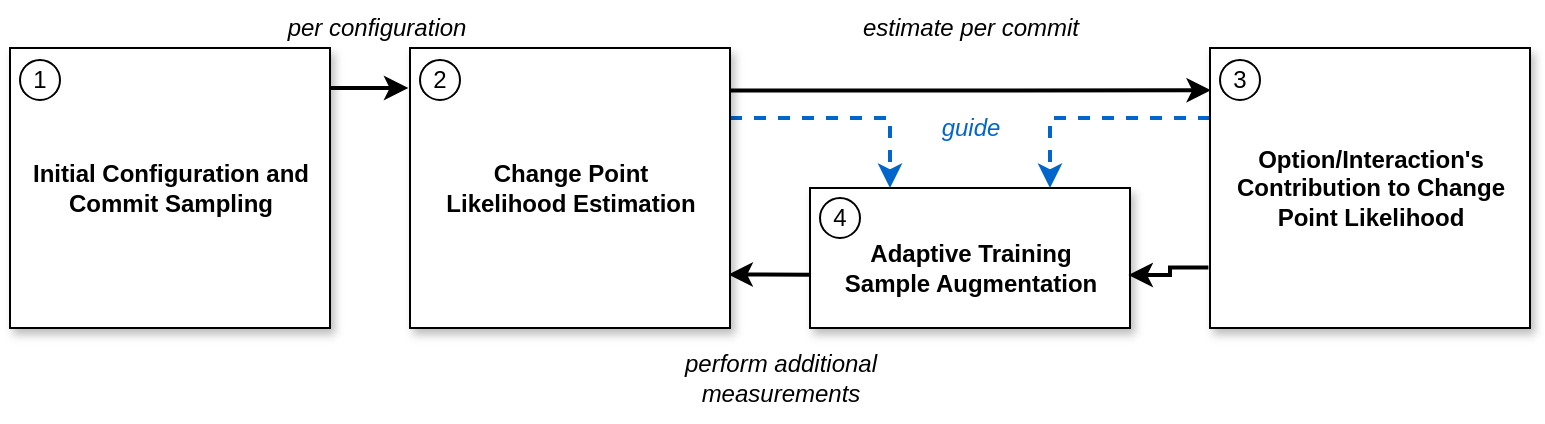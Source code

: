<mxfile version="12.7.0" type="device"><diagram id="bdLa8oZ5TNLsRq9KpIFi" name="Page-1"><mxGraphModel dx="2290" dy="1127" grid="1" gridSize="10" guides="1" tooltips="1" connect="1" arrows="1" fold="1" page="1" pageScale="1" pageWidth="10" pageHeight="10" math="0" shadow="0"><root><mxCell id="0"/><mxCell id="1" parent="0"/><mxCell id="2vDZ-OzfVjXtFSum2gNu-59" style="edgeStyle=orthogonalEdgeStyle;rounded=0;comic=0;orthogonalLoop=1;jettySize=auto;html=1;entryX=0.995;entryY=0.809;entryDx=0;entryDy=0;shadow=0;strokeColor=#000000;strokeWidth=2;exitX=0.004;exitY=0.619;exitDx=0;exitDy=0;exitPerimeter=0;entryPerimeter=0;" edge="1" parent="1" source="2vDZ-OzfVjXtFSum2gNu-13" target="2vDZ-OzfVjXtFSum2gNu-44"><mxGeometry relative="1" as="geometry"/></mxCell><mxCell id="2vDZ-OzfVjXtFSum2gNu-13" value="" style="rounded=0;whiteSpace=wrap;html=1;shadow=1;fillColor=#ffffff;" vertex="1" parent="1"><mxGeometry x="480" y="130" width="160" height="70" as="geometry"/></mxCell><mxCell id="2vDZ-OzfVjXtFSum2gNu-23" value="&lt;i&gt;estimate per commit&lt;/i&gt;" style="text;html=1;resizable=0;autosize=1;align=center;verticalAlign=middle;points=[];fillColor=none;strokeColor=none;rounded=0;shadow=1;" vertex="1" parent="1"><mxGeometry x="500" y="40" width="120" height="20" as="geometry"/></mxCell><mxCell id="2vDZ-OzfVjXtFSum2gNu-26" value="&lt;i&gt;perform additional&lt;br&gt;measurements&lt;/i&gt;" style="text;html=1;resizable=0;autosize=1;align=center;verticalAlign=middle;points=[];fillColor=none;strokeColor=none;rounded=0;shadow=1;" vertex="1" parent="1"><mxGeometry x="410" y="210" width="110" height="30" as="geometry"/></mxCell><mxCell id="2vDZ-OzfVjXtFSum2gNu-38" value="&lt;b&gt;2&lt;/b&gt;" style="ellipse;whiteSpace=wrap;html=1;aspect=fixed;shadow=0;comic=0;fillColor=none;align=center;" vertex="1" parent="1"><mxGeometry x="290" y="70.0" width="24.14" height="24.14" as="geometry"/></mxCell><mxCell id="2vDZ-OzfVjXtFSum2gNu-39" value="&lt;b&gt;1&lt;/b&gt;" style="ellipse;whiteSpace=wrap;html=1;aspect=fixed;shadow=0;comic=0;fillColor=none;align=center;" vertex="1" parent="1"><mxGeometry x="90" y="70" width="24.14" height="24.14" as="geometry"/></mxCell><mxCell id="2vDZ-OzfVjXtFSum2gNu-40" value="&lt;b&gt;3&lt;/b&gt;" style="ellipse;whiteSpace=wrap;html=1;aspect=fixed;shadow=0;comic=0;fillColor=none;align=center;" vertex="1" parent="1"><mxGeometry x="685" y="70" width="24.14" height="24.14" as="geometry"/></mxCell><mxCell id="2vDZ-OzfVjXtFSum2gNu-60" style="edgeStyle=orthogonalEdgeStyle;rounded=0;comic=0;orthogonalLoop=1;jettySize=auto;html=1;entryX=-0.005;entryY=0.143;entryDx=0;entryDy=0;shadow=0;strokeColor=#000000;strokeWidth=2;entryPerimeter=0;exitX=1;exitY=0.143;exitDx=0;exitDy=0;exitPerimeter=0;" edge="1" parent="1" source="2vDZ-OzfVjXtFSum2gNu-43" target="2vDZ-OzfVjXtFSum2gNu-44"><mxGeometry relative="1" as="geometry"/></mxCell><mxCell id="2vDZ-OzfVjXtFSum2gNu-43" value="" style="rounded=0;whiteSpace=wrap;html=1;shadow=1;fillColor=#ffffff;" vertex="1" parent="1"><mxGeometry x="80" y="60" width="160" height="140" as="geometry"/></mxCell><mxCell id="2vDZ-OzfVjXtFSum2gNu-54" style="edgeStyle=orthogonalEdgeStyle;rounded=0;comic=0;orthogonalLoop=1;jettySize=auto;html=1;entryX=0.003;entryY=0.151;entryDx=0;entryDy=0;shadow=0;strokeColor=#000000;strokeWidth=2;entryPerimeter=0;exitX=0.999;exitY=0.152;exitDx=0;exitDy=0;exitPerimeter=0;" edge="1" parent="1" source="2vDZ-OzfVjXtFSum2gNu-44" target="2vDZ-OzfVjXtFSum2gNu-45"><mxGeometry relative="1" as="geometry"><mxPoint x="444" y="81" as="sourcePoint"/></mxGeometry></mxCell><mxCell id="2vDZ-OzfVjXtFSum2gNu-70" style="edgeStyle=orthogonalEdgeStyle;rounded=0;comic=0;orthogonalLoop=1;jettySize=auto;html=1;exitX=1;exitY=0.25;exitDx=0;exitDy=0;entryX=0.25;entryY=0;entryDx=0;entryDy=0;shadow=0;strokeColor=#0066CC;strokeWidth=2;dashed=1;" edge="1" parent="1" source="2vDZ-OzfVjXtFSum2gNu-44" target="2vDZ-OzfVjXtFSum2gNu-13"><mxGeometry relative="1" as="geometry"/></mxCell><mxCell id="2vDZ-OzfVjXtFSum2gNu-44" value="" style="rounded=0;whiteSpace=wrap;html=1;shadow=1;fillColor=#ffffff;" vertex="1" parent="1"><mxGeometry x="280" y="60" width="160" height="140" as="geometry"/></mxCell><mxCell id="2vDZ-OzfVjXtFSum2gNu-55" style="edgeStyle=orthogonalEdgeStyle;rounded=0;comic=0;orthogonalLoop=1;jettySize=auto;html=1;entryX=0.995;entryY=0.622;entryDx=0;entryDy=0;shadow=0;strokeColor=#000000;strokeWidth=2;exitX=-0.005;exitY=0.784;exitDx=0;exitDy=0;exitPerimeter=0;entryPerimeter=0;" edge="1" parent="1" source="2vDZ-OzfVjXtFSum2gNu-45" target="2vDZ-OzfVjXtFSum2gNu-13"><mxGeometry relative="1" as="geometry"><mxPoint x="684" y="160" as="sourcePoint"/></mxGeometry></mxCell><mxCell id="2vDZ-OzfVjXtFSum2gNu-71" style="edgeStyle=orthogonalEdgeStyle;rounded=0;comic=0;orthogonalLoop=1;jettySize=auto;html=1;exitX=0;exitY=0.25;exitDx=0;exitDy=0;entryX=0.75;entryY=0;entryDx=0;entryDy=0;shadow=0;strokeColor=#0066CC;strokeWidth=2;dashed=1;" edge="1" parent="1" source="2vDZ-OzfVjXtFSum2gNu-45" target="2vDZ-OzfVjXtFSum2gNu-13"><mxGeometry relative="1" as="geometry"/></mxCell><mxCell id="2vDZ-OzfVjXtFSum2gNu-45" value="" style="rounded=0;whiteSpace=wrap;html=1;shadow=1;fillColor=#ffffff;" vertex="1" parent="1"><mxGeometry x="680" y="60" width="160" height="140" as="geometry"/></mxCell><mxCell id="2vDZ-OzfVjXtFSum2gNu-47" value="&lt;b&gt;Option/Interaction's&lt;br&gt;Contribution to Change&lt;br&gt;Point Likelihood&lt;/b&gt;" style="text;html=1;resizable=0;autosize=1;align=center;verticalAlign=middle;points=[];fillColor=none;strokeColor=none;rounded=0;shadow=0;" vertex="1" parent="1"><mxGeometry x="685" y="105" width="150" height="50" as="geometry"/></mxCell><mxCell id="2vDZ-OzfVjXtFSum2gNu-49" value="&lt;b&gt;Adaptive Training&lt;br&gt;Sample Augmentation&lt;/b&gt;" style="text;html=1;resizable=0;autosize=1;align=center;verticalAlign=middle;points=[];fillColor=none;strokeColor=none;rounded=0;shadow=1;" vertex="1" parent="1"><mxGeometry x="490" y="155" width="140" height="30" as="geometry"/></mxCell><mxCell id="2vDZ-OzfVjXtFSum2gNu-63" value="&lt;b&gt;Initial Configuration and&lt;br&gt;Commit Sampling&lt;/b&gt;" style="text;html=1;resizable=0;autosize=1;align=center;verticalAlign=middle;points=[];fillColor=none;strokeColor=none;rounded=0;shadow=1;" vertex="1" parent="1"><mxGeometry x="85" y="115" width="150" height="30" as="geometry"/></mxCell><mxCell id="2vDZ-OzfVjXtFSum2gNu-64" value="&lt;b&gt;Change Point &lt;br&gt;Likelihood Estimation&lt;/b&gt;" style="text;html=1;resizable=0;autosize=1;align=center;verticalAlign=middle;points=[];fillColor=none;strokeColor=none;rounded=0;shadow=1;" vertex="1" parent="1"><mxGeometry x="290" y="115" width="140" height="30" as="geometry"/></mxCell><mxCell id="2vDZ-OzfVjXtFSum2gNu-65" value="1" style="ellipse;whiteSpace=wrap;html=1;aspect=fixed;shadow=0;comic=0;fillColor=#ffffff;" vertex="1" parent="1"><mxGeometry x="85" y="66" width="20" height="20" as="geometry"/></mxCell><mxCell id="2vDZ-OzfVjXtFSum2gNu-66" value="2" style="ellipse;whiteSpace=wrap;html=1;aspect=fixed;shadow=0;comic=0;fillColor=#ffffff;" vertex="1" parent="1"><mxGeometry x="285" y="66" width="20" height="20" as="geometry"/></mxCell><mxCell id="2vDZ-OzfVjXtFSum2gNu-67" value="3" style="ellipse;whiteSpace=wrap;html=1;aspect=fixed;shadow=0;comic=0;fillColor=#ffffff;" vertex="1" parent="1"><mxGeometry x="685.0" y="66" width="20" height="20" as="geometry"/></mxCell><mxCell id="2vDZ-OzfVjXtFSum2gNu-68" value="4" style="ellipse;whiteSpace=wrap;html=1;aspect=fixed;shadow=0;comic=0;fillColor=#ffffff;" vertex="1" parent="1"><mxGeometry x="485" y="135" width="20" height="20" as="geometry"/></mxCell><mxCell id="2vDZ-OzfVjXtFSum2gNu-73" value="&lt;i&gt;&lt;font color=&quot;#0066cc&quot;&gt;guide&lt;/font&gt;&lt;/i&gt;" style="text;html=1;resizable=0;autosize=1;align=center;verticalAlign=middle;points=[];fillColor=none;strokeColor=none;rounded=0;shadow=0;comic=0;" vertex="1" parent="1"><mxGeometry x="540" y="90" width="40" height="20" as="geometry"/></mxCell><mxCell id="2vDZ-OzfVjXtFSum2gNu-74" value="&lt;i&gt;per configuration&lt;/i&gt;" style="text;html=1;resizable=0;autosize=1;align=center;verticalAlign=middle;points=[];fillColor=none;strokeColor=none;rounded=0;shadow=0;comic=0;" vertex="1" parent="1"><mxGeometry x="213.23" y="40" width="100" height="20" as="geometry"/></mxCell></root></mxGraphModel></diagram></mxfile>
